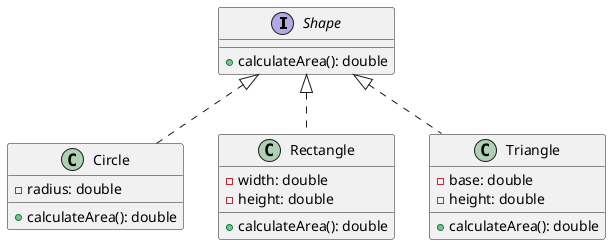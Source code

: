 @startuml
interface Shape {
+calculateArea(): double
}


class Circle {
-radius: double
+calculateArea(): double
}


class Rectangle {
-width: double
-height: double
+calculateArea(): double
}


class Triangle {
-base: double
-height: double
+calculateArea(): double
}


Shape <|.. Circle
Shape <|.. Rectangle
Shape <|.. Triangle
@enduml